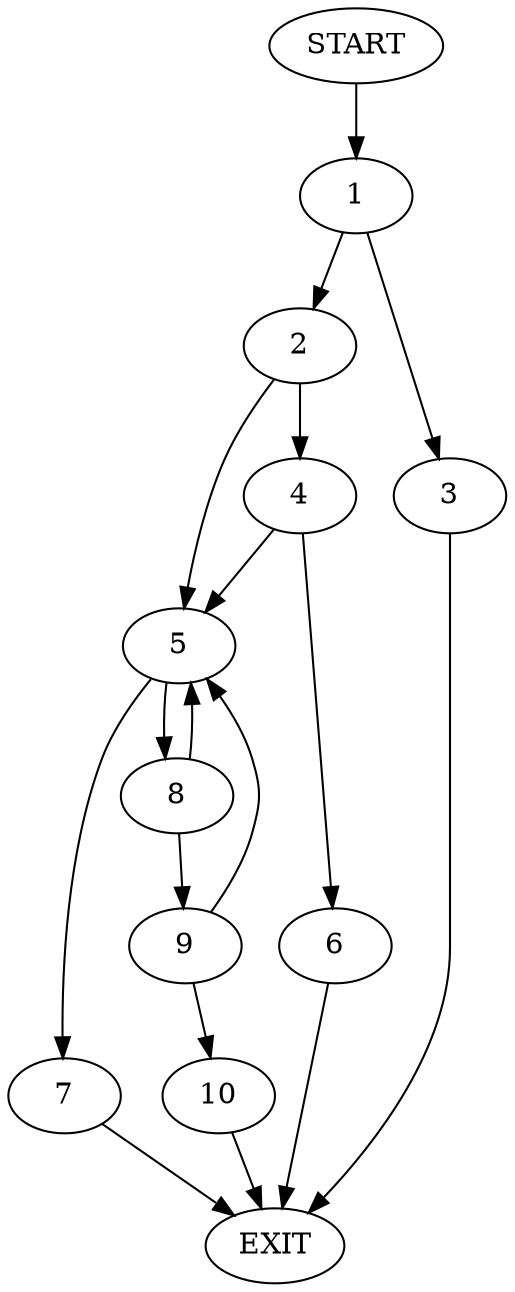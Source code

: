 digraph {
0 [label="START"]
11 [label="EXIT"]
0 -> 1
1 -> 2
1 -> 3
2 -> 4
2 -> 5
3 -> 11
4 -> 5
4 -> 6
5 -> 7
5 -> 8
6 -> 11
7 -> 11
8 -> 5
8 -> 9
9 -> 10
9 -> 5
10 -> 11
}
